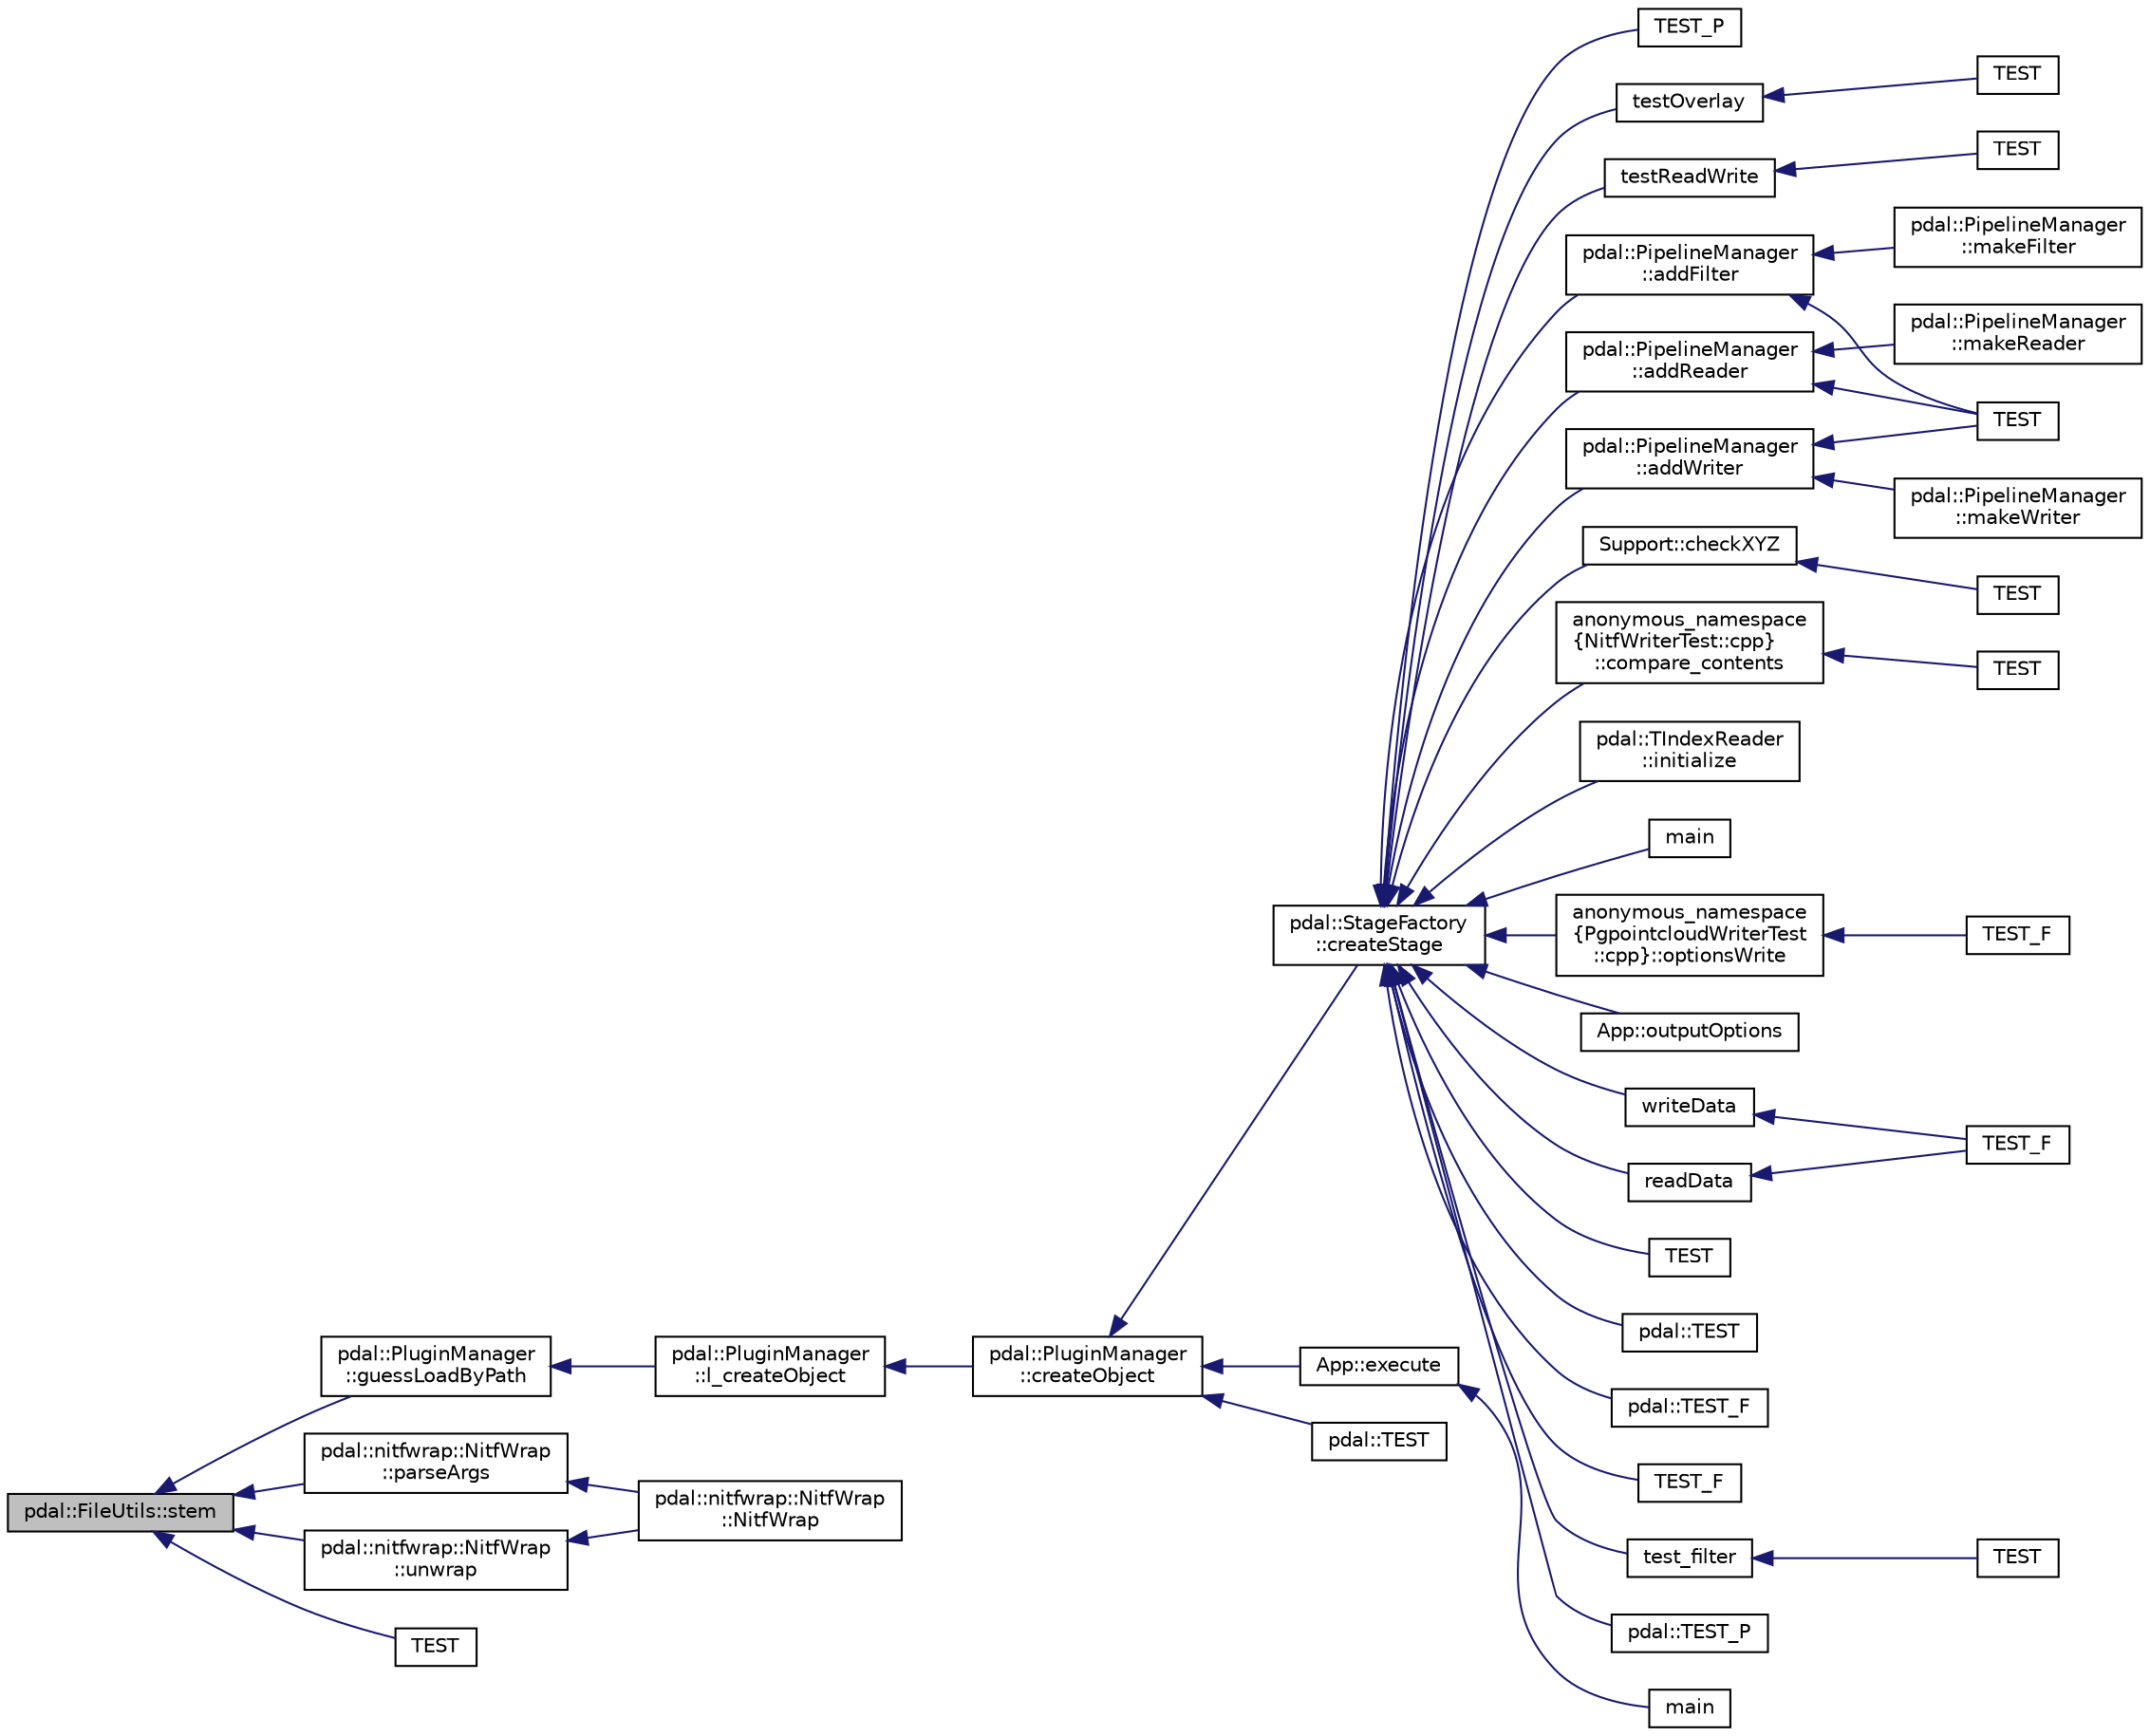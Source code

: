digraph "pdal::FileUtils::stem"
{
  edge [fontname="Helvetica",fontsize="10",labelfontname="Helvetica",labelfontsize="10"];
  node [fontname="Helvetica",fontsize="10",shape=record];
  rankdir="LR";
  Node1 [label="pdal::FileUtils::stem",height=0.2,width=0.4,color="black", fillcolor="grey75", style="filled", fontcolor="black"];
  Node1 -> Node2 [dir="back",color="midnightblue",fontsize="10",style="solid",fontname="Helvetica"];
  Node2 [label="pdal::PluginManager\l::guessLoadByPath",height=0.2,width=0.4,color="black", fillcolor="white", style="filled",URL="$classpdal_1_1PluginManager.html#a4b104d8173aec62bcd3745ddee7aa3d5"];
  Node2 -> Node3 [dir="back",color="midnightblue",fontsize="10",style="solid",fontname="Helvetica"];
  Node3 [label="pdal::PluginManager\l::l_createObject",height=0.2,width=0.4,color="black", fillcolor="white", style="filled",URL="$classpdal_1_1PluginManager.html#a1d74a4219bdf2592c026084e0aa3809a"];
  Node3 -> Node4 [dir="back",color="midnightblue",fontsize="10",style="solid",fontname="Helvetica"];
  Node4 [label="pdal::PluginManager\l::createObject",height=0.2,width=0.4,color="black", fillcolor="white", style="filled",URL="$classpdal_1_1PluginManager.html#a70e78b2649f28e266ec11b7a9e183af9"];
  Node4 -> Node5 [dir="back",color="midnightblue",fontsize="10",style="solid",fontname="Helvetica"];
  Node5 [label="pdal::StageFactory\l::createStage",height=0.2,width=0.4,color="black", fillcolor="white", style="filled",URL="$classpdal_1_1StageFactory.html#ac23b3763b84750594c834ec6ea27e334"];
  Node5 -> Node6 [dir="back",color="midnightblue",fontsize="10",style="solid",fontname="Helvetica"];
  Node6 [label="pdal::PipelineManager\l::addFilter",height=0.2,width=0.4,color="black", fillcolor="white", style="filled",URL="$classpdal_1_1PipelineManager.html#ad7f4c4be357e68bdec3051285cfc72f2"];
  Node6 -> Node7 [dir="back",color="midnightblue",fontsize="10",style="solid",fontname="Helvetica"];
  Node7 [label="pdal::PipelineManager\l::makeFilter",height=0.2,width=0.4,color="black", fillcolor="white", style="filled",URL="$classpdal_1_1PipelineManager.html#aeb5065b985604b7e92096470643c391a"];
  Node6 -> Node8 [dir="back",color="midnightblue",fontsize="10",style="solid",fontname="Helvetica"];
  Node8 [label="TEST",height=0.2,width=0.4,color="black", fillcolor="white", style="filled",URL="$AdditionalMergeTest_8cpp.html#ac4c8e2ca590e0c0e62bbfdd934c0cdc8"];
  Node5 -> Node9 [dir="back",color="midnightblue",fontsize="10",style="solid",fontname="Helvetica"];
  Node9 [label="pdal::PipelineManager\l::addReader",height=0.2,width=0.4,color="black", fillcolor="white", style="filled",URL="$classpdal_1_1PipelineManager.html#ac06522a7da0c1dbe787701a6abbe0f96"];
  Node9 -> Node10 [dir="back",color="midnightblue",fontsize="10",style="solid",fontname="Helvetica"];
  Node10 [label="pdal::PipelineManager\l::makeReader",height=0.2,width=0.4,color="black", fillcolor="white", style="filled",URL="$classpdal_1_1PipelineManager.html#a9b5b93498ef9ce477c9be6125816b97f"];
  Node9 -> Node8 [dir="back",color="midnightblue",fontsize="10",style="solid",fontname="Helvetica"];
  Node5 -> Node11 [dir="back",color="midnightblue",fontsize="10",style="solid",fontname="Helvetica"];
  Node11 [label="pdal::PipelineManager\l::addWriter",height=0.2,width=0.4,color="black", fillcolor="white", style="filled",URL="$classpdal_1_1PipelineManager.html#afeee48332d9d12837a531c398b9f26d6"];
  Node11 -> Node12 [dir="back",color="midnightblue",fontsize="10",style="solid",fontname="Helvetica"];
  Node12 [label="pdal::PipelineManager\l::makeWriter",height=0.2,width=0.4,color="black", fillcolor="white", style="filled",URL="$classpdal_1_1PipelineManager.html#a799449dfca11d1961ea0ecd8cdb886a5"];
  Node11 -> Node8 [dir="back",color="midnightblue",fontsize="10",style="solid",fontname="Helvetica"];
  Node5 -> Node13 [dir="back",color="midnightblue",fontsize="10",style="solid",fontname="Helvetica"];
  Node13 [label="Support::checkXYZ",height=0.2,width=0.4,color="black", fillcolor="white", style="filled",URL="$classSupport.html#a0f6b5ed9b20a213a0607f3b989b81cec"];
  Node13 -> Node14 [dir="back",color="midnightblue",fontsize="10",style="solid",fontname="Helvetica"];
  Node14 [label="TEST",height=0.2,width=0.4,color="black", fillcolor="white", style="filled",URL="$SpatialReferenceTest_8cpp.html#acbe8bbc3b3d602e92c360d196a0431d0"];
  Node5 -> Node15 [dir="back",color="midnightblue",fontsize="10",style="solid",fontname="Helvetica"];
  Node15 [label="anonymous_namespace\l\{NitfWriterTest::cpp\}\l::compare_contents",height=0.2,width=0.4,color="black", fillcolor="white", style="filled",URL="$namespaceanonymous__namespace_02NitfWriterTest_8cpp_03.html#a9850e52970d9cc3d2e55bc35a299a6dd"];
  Node15 -> Node16 [dir="back",color="midnightblue",fontsize="10",style="solid",fontname="Helvetica"];
  Node16 [label="TEST",height=0.2,width=0.4,color="black", fillcolor="white", style="filled",URL="$NitfWriterTest_8cpp.html#ae0d1cacfb011586d52d1de00e1aca19f"];
  Node5 -> Node17 [dir="back",color="midnightblue",fontsize="10",style="solid",fontname="Helvetica"];
  Node17 [label="pdal::TIndexReader\l::initialize",height=0.2,width=0.4,color="black", fillcolor="white", style="filled",URL="$classpdal_1_1TIndexReader.html#a441e8f1f37ac3ac418c6d1a7144bf8cd"];
  Node5 -> Node18 [dir="back",color="midnightblue",fontsize="10",style="solid",fontname="Helvetica"];
  Node18 [label="main",height=0.2,width=0.4,color="black", fillcolor="white", style="filled",URL="$tutorial_8cpp.html#a0ddf1224851353fc92bfbff6f499fa97"];
  Node5 -> Node19 [dir="back",color="midnightblue",fontsize="10",style="solid",fontname="Helvetica"];
  Node19 [label="anonymous_namespace\l\{PgpointcloudWriterTest\l::cpp\}::optionsWrite",height=0.2,width=0.4,color="black", fillcolor="white", style="filled",URL="$namespaceanonymous__namespace_02PgpointcloudWriterTest_8cpp_03.html#a3209b8eba8b356583e962c597df644fd"];
  Node19 -> Node20 [dir="back",color="midnightblue",fontsize="10",style="solid",fontname="Helvetica"];
  Node20 [label="TEST_F",height=0.2,width=0.4,color="black", fillcolor="white", style="filled",URL="$PgpointcloudWriterTest_8cpp.html#a4ffeb53d8c32a9400df1889fae9f6c74"];
  Node5 -> Node21 [dir="back",color="midnightblue",fontsize="10",style="solid",fontname="Helvetica"];
  Node21 [label="App::outputOptions",height=0.2,width=0.4,color="black", fillcolor="white", style="filled",URL="$classApp.html#adf89e292877822f233d3b95598d2b1cb"];
  Node5 -> Node22 [dir="back",color="midnightblue",fontsize="10",style="solid",fontname="Helvetica"];
  Node22 [label="readData",height=0.2,width=0.4,color="black", fillcolor="white", style="filled",URL="$OCITest_8cpp.html#ab1703367762abc1490e00dcd5ccb29bc"];
  Node22 -> Node23 [dir="back",color="midnightblue",fontsize="10",style="solid",fontname="Helvetica"];
  Node23 [label="TEST_F",height=0.2,width=0.4,color="black", fillcolor="white", style="filled",URL="$OCITest_8cpp.html#aeec95d176ecd07ea099b8fd698bd9d25"];
  Node5 -> Node24 [dir="back",color="midnightblue",fontsize="10",style="solid",fontname="Helvetica"];
  Node24 [label="TEST",height=0.2,width=0.4,color="black", fillcolor="white", style="filled",URL="$HexbinFilterTest_8cpp.html#a3236b5bbf267f164a43a7e7d8ee9c0cc"];
  Node5 -> Node25 [dir="back",color="midnightblue",fontsize="10",style="solid",fontname="Helvetica"];
  Node25 [label="pdal::TEST",height=0.2,width=0.4,color="black", fillcolor="white", style="filled",URL="$namespacepdal.html#ae3acd9f23093dc7b4653b012b1d4baa1"];
  Node5 -> Node26 [dir="back",color="midnightblue",fontsize="10",style="solid",fontname="Helvetica"];
  Node26 [label="pdal::TEST_F",height=0.2,width=0.4,color="black", fillcolor="white", style="filled",URL="$namespacepdal.html#a48329950a9a51fa26d2dce521c7ba45f"];
  Node5 -> Node27 [dir="back",color="midnightblue",fontsize="10",style="solid",fontname="Helvetica"];
  Node27 [label="TEST_F",height=0.2,width=0.4,color="black", fillcolor="white", style="filled",URL="$PgpointcloudWriterTest_8cpp.html#ae3e4eceb745c0b398d1cc87850fe1d2a"];
  Node5 -> Node28 [dir="back",color="midnightblue",fontsize="10",style="solid",fontname="Helvetica"];
  Node28 [label="test_filter",height=0.2,width=0.4,color="black", fillcolor="white", style="filled",URL="$PCLBlockFilterTest_8cpp.html#a506f5fda840d2b9c9ca9c0bd6433d27a"];
  Node28 -> Node29 [dir="back",color="midnightblue",fontsize="10",style="solid",fontname="Helvetica"];
  Node29 [label="TEST",height=0.2,width=0.4,color="black", fillcolor="white", style="filled",URL="$PCLBlockFilterTest_8cpp.html#a753e32ad55416d2445832fb84df69979"];
  Node5 -> Node30 [dir="back",color="midnightblue",fontsize="10",style="solid",fontname="Helvetica"];
  Node30 [label="pdal::TEST_P",height=0.2,width=0.4,color="black", fillcolor="white", style="filled",URL="$namespacepdal.html#a828f4c33f28b39f623b641bbb79d5602"];
  Node5 -> Node31 [dir="back",color="midnightblue",fontsize="10",style="solid",fontname="Helvetica"];
  Node31 [label="TEST_P",height=0.2,width=0.4,color="black", fillcolor="white", style="filled",URL="$PythonFilterTest_8cpp.html#a3cdcc7f98bd91950226a7ae9bc056a7b"];
  Node5 -> Node32 [dir="back",color="midnightblue",fontsize="10",style="solid",fontname="Helvetica"];
  Node32 [label="testOverlay",height=0.2,width=0.4,color="black", fillcolor="white", style="filled",URL="$OverlayFilterTest_8cpp.html#a81ea698dfcbc49b4d563206ceb68d003"];
  Node32 -> Node33 [dir="back",color="midnightblue",fontsize="10",style="solid",fontname="Helvetica"];
  Node33 [label="TEST",height=0.2,width=0.4,color="black", fillcolor="white", style="filled",URL="$OverlayFilterTest_8cpp.html#a653ec05b727533a5526b56cb828cb0f6"];
  Node5 -> Node34 [dir="back",color="midnightblue",fontsize="10",style="solid",fontname="Helvetica"];
  Node34 [label="testReadWrite",height=0.2,width=0.4,color="black", fillcolor="white", style="filled",URL="$SQLiteTest_8cpp.html#a078fa742eaebb2e9f7c59f04870c810b"];
  Node34 -> Node35 [dir="back",color="midnightblue",fontsize="10",style="solid",fontname="Helvetica"];
  Node35 [label="TEST",height=0.2,width=0.4,color="black", fillcolor="white", style="filled",URL="$SQLiteTest_8cpp.html#ae345a6bfcea0035732b3a47021d1d69e"];
  Node5 -> Node36 [dir="back",color="midnightblue",fontsize="10",style="solid",fontname="Helvetica"];
  Node36 [label="writeData",height=0.2,width=0.4,color="black", fillcolor="white", style="filled",URL="$OCITest_8cpp.html#a344c9abffdaa06c7636b686a0ab4afcf"];
  Node36 -> Node23 [dir="back",color="midnightblue",fontsize="10",style="solid",fontname="Helvetica"];
  Node4 -> Node37 [dir="back",color="midnightblue",fontsize="10",style="solid",fontname="Helvetica"];
  Node37 [label="App::execute",height=0.2,width=0.4,color="black", fillcolor="white", style="filled",URL="$classApp.html#a2817579d633c3d379248cd45d035aba8"];
  Node37 -> Node38 [dir="back",color="midnightblue",fontsize="10",style="solid",fontname="Helvetica"];
  Node38 [label="main",height=0.2,width=0.4,color="black", fillcolor="white", style="filled",URL="$pdal_8cpp.html#a0ddf1224851353fc92bfbff6f499fa97"];
  Node4 -> Node39 [dir="back",color="midnightblue",fontsize="10",style="solid",fontname="Helvetica"];
  Node39 [label="pdal::TEST",height=0.2,width=0.4,color="black", fillcolor="white", style="filled",URL="$namespacepdal.html#aefb189a539b8abf211887525c5434426"];
  Node1 -> Node40 [dir="back",color="midnightblue",fontsize="10",style="solid",fontname="Helvetica"];
  Node40 [label="pdal::nitfwrap::NitfWrap\l::parseArgs",height=0.2,width=0.4,color="black", fillcolor="white", style="filled",URL="$classpdal_1_1nitfwrap_1_1NitfWrap.html#abf899b397aff312f6e153a6230a047a4"];
  Node40 -> Node41 [dir="back",color="midnightblue",fontsize="10",style="solid",fontname="Helvetica"];
  Node41 [label="pdal::nitfwrap::NitfWrap\l::NitfWrap",height=0.2,width=0.4,color="black", fillcolor="white", style="filled",URL="$classpdal_1_1nitfwrap_1_1NitfWrap.html#a507defc6c08af645c161ee875c58374a"];
  Node1 -> Node42 [dir="back",color="midnightblue",fontsize="10",style="solid",fontname="Helvetica"];
  Node42 [label="TEST",height=0.2,width=0.4,color="black", fillcolor="white", style="filled",URL="$FileUtilsTest_8cpp.html#a63febe5b4ec89f8256759d3e3f22652d"];
  Node1 -> Node43 [dir="back",color="midnightblue",fontsize="10",style="solid",fontname="Helvetica"];
  Node43 [label="pdal::nitfwrap::NitfWrap\l::unwrap",height=0.2,width=0.4,color="black", fillcolor="white", style="filled",URL="$classpdal_1_1nitfwrap_1_1NitfWrap.html#a427c1cc359051aed8f90ec5ba317de89"];
  Node43 -> Node41 [dir="back",color="midnightblue",fontsize="10",style="solid",fontname="Helvetica"];
}
